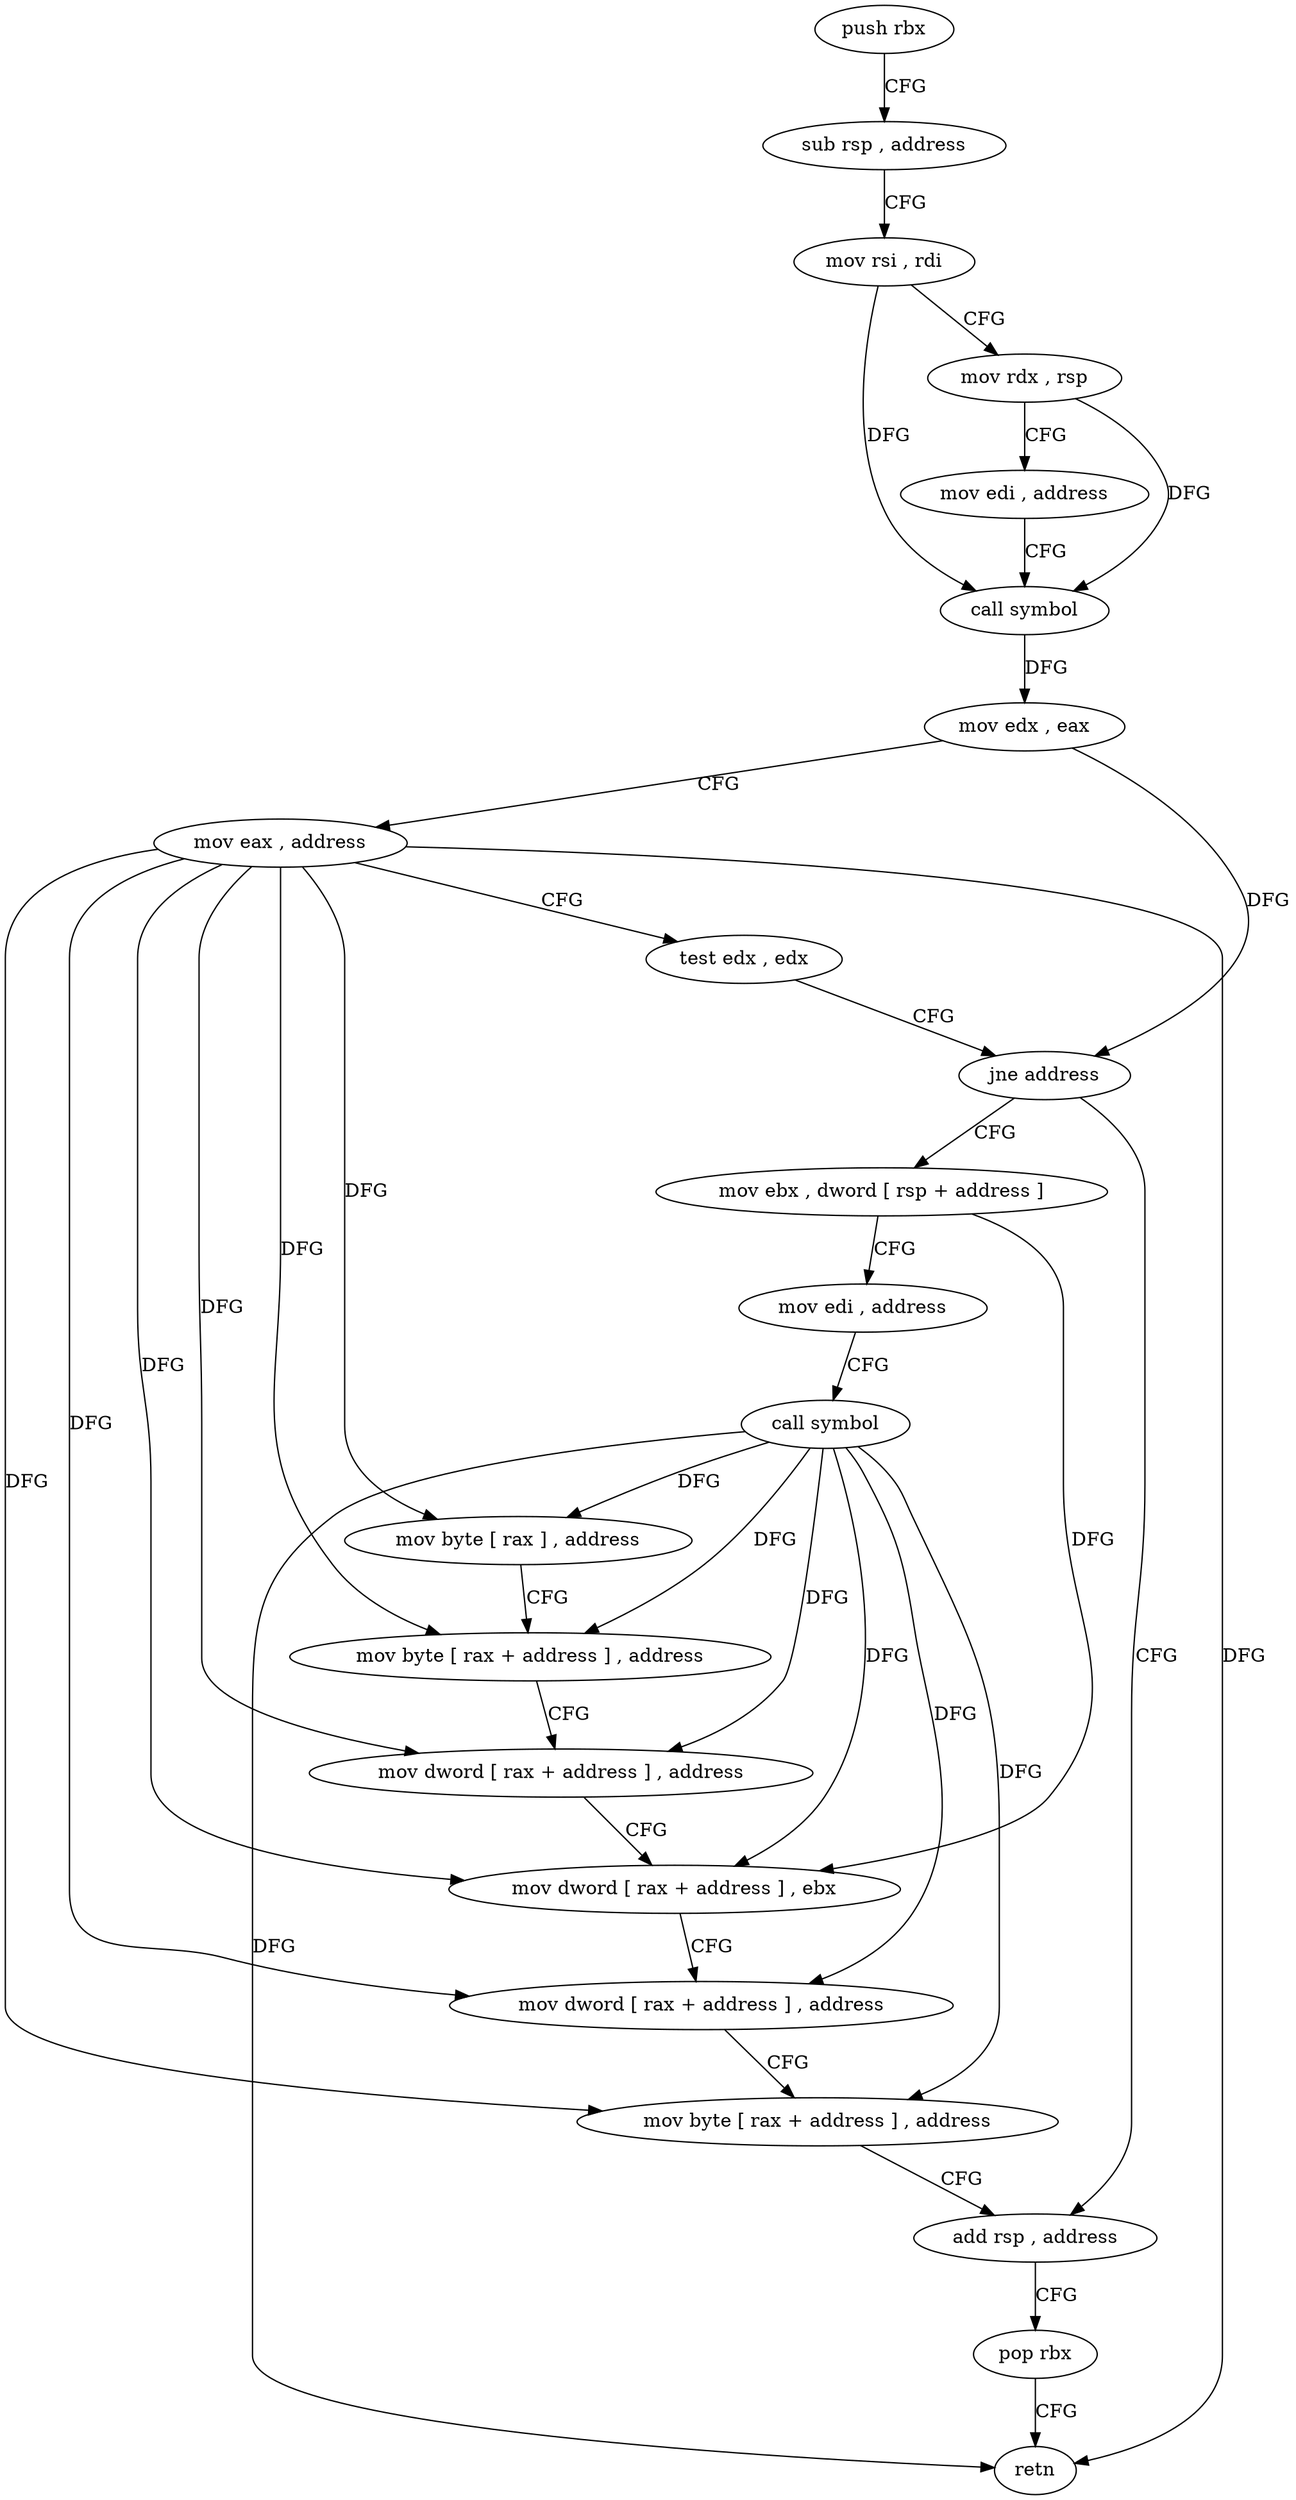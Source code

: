 digraph "func" {
"4291677" [label = "push rbx" ]
"4291678" [label = "sub rsp , address" ]
"4291685" [label = "mov rsi , rdi" ]
"4291688" [label = "mov rdx , rsp" ]
"4291691" [label = "mov edi , address" ]
"4291696" [label = "call symbol" ]
"4291701" [label = "mov edx , eax" ]
"4291703" [label = "mov eax , address" ]
"4291708" [label = "test edx , edx" ]
"4291710" [label = "jne address" ]
"4291754" [label = "add rsp , address" ]
"4291712" [label = "mov ebx , dword [ rsp + address ]" ]
"4291761" [label = "pop rbx" ]
"4291762" [label = "retn" ]
"4291716" [label = "mov edi , address" ]
"4291721" [label = "call symbol" ]
"4291726" [label = "mov byte [ rax ] , address" ]
"4291729" [label = "mov byte [ rax + address ] , address" ]
"4291733" [label = "mov dword [ rax + address ] , address" ]
"4291740" [label = "mov dword [ rax + address ] , ebx" ]
"4291743" [label = "mov dword [ rax + address ] , address" ]
"4291750" [label = "mov byte [ rax + address ] , address" ]
"4291677" -> "4291678" [ label = "CFG" ]
"4291678" -> "4291685" [ label = "CFG" ]
"4291685" -> "4291688" [ label = "CFG" ]
"4291685" -> "4291696" [ label = "DFG" ]
"4291688" -> "4291691" [ label = "CFG" ]
"4291688" -> "4291696" [ label = "DFG" ]
"4291691" -> "4291696" [ label = "CFG" ]
"4291696" -> "4291701" [ label = "DFG" ]
"4291701" -> "4291703" [ label = "CFG" ]
"4291701" -> "4291710" [ label = "DFG" ]
"4291703" -> "4291708" [ label = "CFG" ]
"4291703" -> "4291762" [ label = "DFG" ]
"4291703" -> "4291726" [ label = "DFG" ]
"4291703" -> "4291729" [ label = "DFG" ]
"4291703" -> "4291733" [ label = "DFG" ]
"4291703" -> "4291740" [ label = "DFG" ]
"4291703" -> "4291743" [ label = "DFG" ]
"4291703" -> "4291750" [ label = "DFG" ]
"4291708" -> "4291710" [ label = "CFG" ]
"4291710" -> "4291754" [ label = "CFG" ]
"4291710" -> "4291712" [ label = "CFG" ]
"4291754" -> "4291761" [ label = "CFG" ]
"4291712" -> "4291716" [ label = "CFG" ]
"4291712" -> "4291740" [ label = "DFG" ]
"4291761" -> "4291762" [ label = "CFG" ]
"4291716" -> "4291721" [ label = "CFG" ]
"4291721" -> "4291726" [ label = "DFG" ]
"4291721" -> "4291762" [ label = "DFG" ]
"4291721" -> "4291729" [ label = "DFG" ]
"4291721" -> "4291733" [ label = "DFG" ]
"4291721" -> "4291740" [ label = "DFG" ]
"4291721" -> "4291743" [ label = "DFG" ]
"4291721" -> "4291750" [ label = "DFG" ]
"4291726" -> "4291729" [ label = "CFG" ]
"4291729" -> "4291733" [ label = "CFG" ]
"4291733" -> "4291740" [ label = "CFG" ]
"4291740" -> "4291743" [ label = "CFG" ]
"4291743" -> "4291750" [ label = "CFG" ]
"4291750" -> "4291754" [ label = "CFG" ]
}
